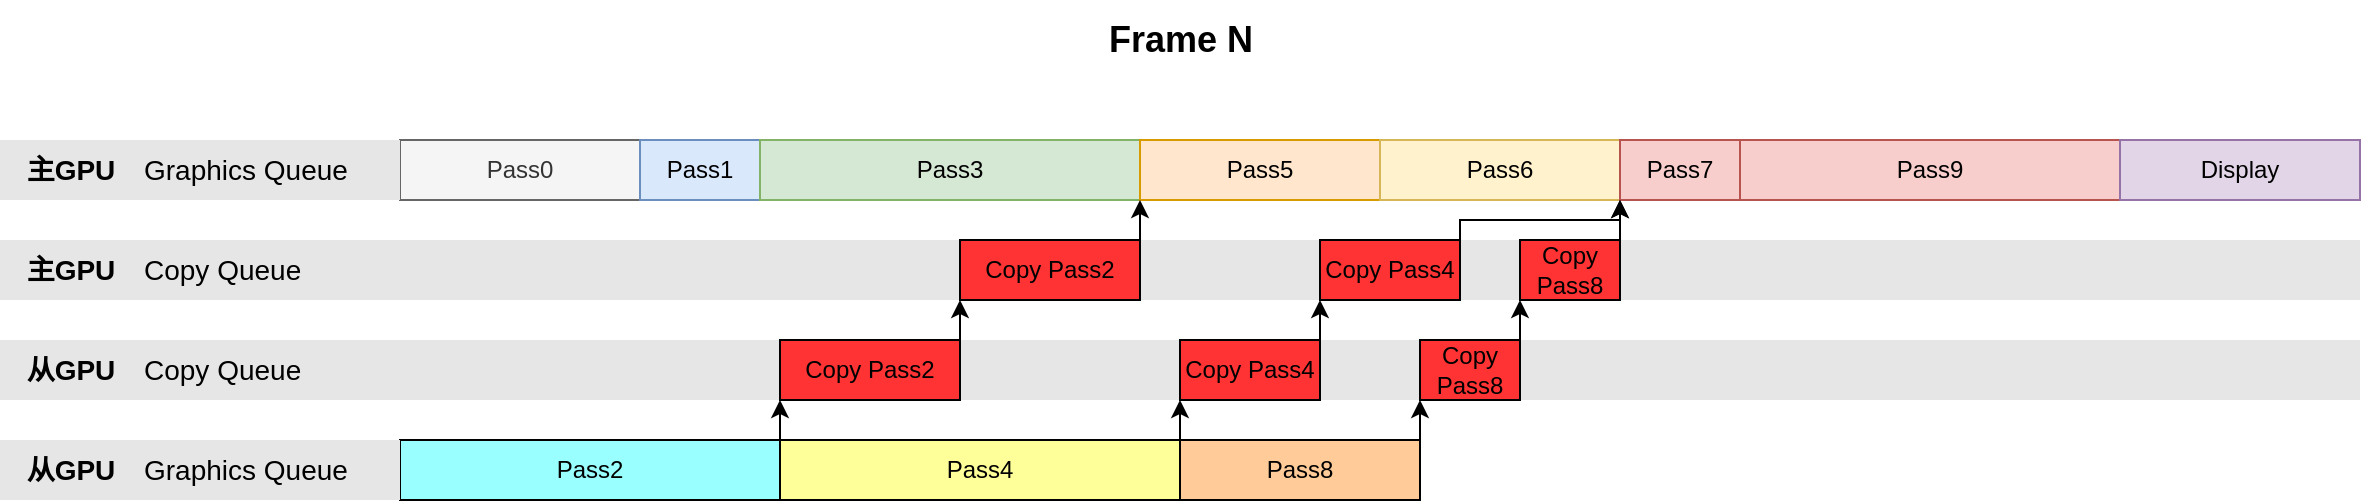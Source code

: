 <mxfile version="24.1.0" type="github">
  <diagram name="第 1 页" id="W9WQcyDblY8BYKCmj8dJ">
    <mxGraphModel dx="1728" dy="889" grid="1" gridSize="10" guides="1" tooltips="1" connect="1" arrows="1" fold="1" page="1" pageScale="1" pageWidth="2339" pageHeight="3300" math="0" shadow="0">
      <root>
        <mxCell id="0" />
        <mxCell id="1" parent="0" />
        <mxCell id="ufHINzM9x3mb9llRD8_A-1" value="Pass0" style="rounded=0;whiteSpace=wrap;html=1;fillColor=#f5f5f5;fontColor=#333333;strokeColor=#666666;" vertex="1" parent="1">
          <mxGeometry x="200" y="250" width="120" height="30" as="geometry" />
        </mxCell>
        <mxCell id="ufHINzM9x3mb9llRD8_A-2" value="Pass1" style="rounded=0;whiteSpace=wrap;html=1;fillColor=#dae8fc;strokeColor=#6c8ebf;" vertex="1" parent="1">
          <mxGeometry x="320" y="250" width="60" height="30" as="geometry" />
        </mxCell>
        <mxCell id="ufHINzM9x3mb9llRD8_A-3" value="Pass3" style="rounded=0;whiteSpace=wrap;html=1;fillColor=#d5e8d4;strokeColor=#82b366;" vertex="1" parent="1">
          <mxGeometry x="380" y="250" width="190" height="30" as="geometry" />
        </mxCell>
        <mxCell id="ufHINzM9x3mb9llRD8_A-6" value="Pass5" style="rounded=0;whiteSpace=wrap;html=1;fillColor=#ffe6cc;strokeColor=#d79b00;" vertex="1" parent="1">
          <mxGeometry x="570" y="250" width="120" height="30" as="geometry" />
        </mxCell>
        <mxCell id="ufHINzM9x3mb9llRD8_A-7" value="Pass6" style="rounded=0;whiteSpace=wrap;html=1;fillColor=#fff2cc;strokeColor=#d6b656;" vertex="1" parent="1">
          <mxGeometry x="690" y="250" width="120" height="30" as="geometry" />
        </mxCell>
        <mxCell id="ufHINzM9x3mb9llRD8_A-8" value="Pass7" style="rounded=0;whiteSpace=wrap;html=1;fillColor=#f8cecc;strokeColor=#b85450;" vertex="1" parent="1">
          <mxGeometry x="810" y="250" width="60" height="30" as="geometry" />
        </mxCell>
        <mxCell id="ufHINzM9x3mb9llRD8_A-9" value="Pass9" style="rounded=0;whiteSpace=wrap;html=1;fillColor=#f8cecc;strokeColor=#b85450;" vertex="1" parent="1">
          <mxGeometry x="870" y="250" width="190" height="30" as="geometry" />
        </mxCell>
        <mxCell id="ufHINzM9x3mb9llRD8_A-10" value="Display" style="rounded=0;whiteSpace=wrap;html=1;fillColor=#e1d5e7;strokeColor=#9673a6;" vertex="1" parent="1">
          <mxGeometry x="1060" y="250" width="120" height="30" as="geometry" />
        </mxCell>
        <mxCell id="ufHINzM9x3mb9llRD8_A-11" value="Pass2" style="rounded=0;whiteSpace=wrap;html=1;fillColor=#99FFFF;" vertex="1" parent="1">
          <mxGeometry x="200" y="400" width="190" height="30" as="geometry" />
        </mxCell>
        <mxCell id="ufHINzM9x3mb9llRD8_A-12" value="Pass4" style="rounded=0;whiteSpace=wrap;html=1;fillColor=#FFFF99;" vertex="1" parent="1">
          <mxGeometry x="390" y="400" width="200" height="30" as="geometry" />
        </mxCell>
        <mxCell id="ufHINzM9x3mb9llRD8_A-13" value="Pass8" style="rounded=0;whiteSpace=wrap;html=1;fillColor=#FFCC99;" vertex="1" parent="1">
          <mxGeometry x="590" y="400" width="120" height="30" as="geometry" />
        </mxCell>
        <mxCell id="ufHINzM9x3mb9llRD8_A-23" value="&lt;font style=&quot;font-size: 14px;&quot;&gt;&lt;b style=&quot;&quot;&gt;主GPU&lt;/b&gt;&lt;/font&gt;" style="text;html=1;align=center;verticalAlign=middle;resizable=0;points=[];autosize=1;strokeColor=none;fillColor=#E6E6E6;gradientColor=none;" vertex="1" parent="1">
          <mxGeometry y="250" width="70" height="30" as="geometry" />
        </mxCell>
        <mxCell id="ufHINzM9x3mb9llRD8_A-24" value="&lt;font style=&quot;font-size: 14px;&quot;&gt;Graphics Queue&lt;/font&gt;" style="text;html=1;align=left;verticalAlign=middle;resizable=0;points=[];autosize=1;strokeColor=none;fillColor=#E6E6E6;" vertex="1" parent="1">
          <mxGeometry x="70" y="250" width="130" height="30" as="geometry" />
        </mxCell>
        <mxCell id="ufHINzM9x3mb9llRD8_A-25" value="&lt;font style=&quot;font-size: 14px;&quot;&gt;&lt;b style=&quot;&quot;&gt;主GPU&lt;/b&gt;&lt;/font&gt;" style="text;html=1;align=center;verticalAlign=middle;resizable=0;points=[];autosize=1;strokeColor=none;fillColor=#E6E6E6;gradientColor=none;" vertex="1" parent="1">
          <mxGeometry y="300" width="70" height="30" as="geometry" />
        </mxCell>
        <mxCell id="ufHINzM9x3mb9llRD8_A-26" value="&lt;font style=&quot;font-size: 14px;&quot;&gt;Copy&lt;/font&gt;&lt;span style=&quot;font-size: 14px; background-color: initial;&quot;&gt;&amp;nbsp;Queue&amp;nbsp; &amp;nbsp; &amp;nbsp; &amp;nbsp; &amp;nbsp; &amp;nbsp; &amp;nbsp; &amp;nbsp; &amp;nbsp; &amp;nbsp; &amp;nbsp; &amp;nbsp; &amp;nbsp; &amp;nbsp; &amp;nbsp; &amp;nbsp; &amp;nbsp; &amp;nbsp; &amp;nbsp; &amp;nbsp;&amp;nbsp;&lt;/span&gt;&lt;span style=&quot;font-size: 14px;&quot;&gt;&amp;nbsp;&amp;nbsp; &amp;nbsp; &amp;nbsp; &amp;nbsp; &amp;nbsp; &amp;nbsp; &amp;nbsp; &amp;nbsp; &amp;nbsp; &amp;nbsp; &amp;nbsp; &amp;nbsp; &amp;nbsp; &amp;nbsp; &amp;nbsp; &amp;nbsp; &amp;nbsp;&amp;nbsp;&lt;/span&gt;&lt;span style=&quot;font-size: 14px;&quot;&gt;&amp;nbsp;&amp;nbsp; &amp;nbsp; &amp;nbsp; &amp;nbsp; &amp;nbsp; &amp;nbsp; &amp;nbsp; &amp;nbsp; &amp;nbsp; &amp;nbsp; &amp;nbsp; &amp;nbsp; &amp;nbsp; &amp;nbsp; &amp;nbsp; &amp;nbsp; &amp;nbsp;&amp;nbsp;&lt;/span&gt;&lt;span style=&quot;font-size: 14px;&quot;&gt;&amp;nbsp;&amp;nbsp; &amp;nbsp; &amp;nbsp; &amp;nbsp; &amp;nbsp; &amp;nbsp; &amp;nbsp; &amp;nbsp; &amp;nbsp; &amp;nbsp; &amp;nbsp; &amp;nbsp; &amp;nbsp; &amp;nbsp; &amp;nbsp; &amp;nbsp; &amp;nbsp;&amp;nbsp;&lt;/span&gt;&lt;span style=&quot;font-size: 14px;&quot;&gt;&amp;nbsp;&amp;nbsp; &amp;nbsp; &amp;nbsp; &amp;nbsp; &amp;nbsp; &amp;nbsp; &amp;nbsp; &amp;nbsp; &amp;nbsp; &amp;nbsp; &amp;nbsp; &amp;nbsp; &amp;nbsp; &amp;nbsp; &amp;nbsp; &amp;nbsp; &amp;nbsp;&amp;nbsp;&lt;/span&gt;&lt;span style=&quot;font-size: 14px;&quot;&gt;&amp;nbsp;&amp;nbsp; &amp;nbsp; &amp;nbsp; &amp;nbsp; &amp;nbsp; &amp;nbsp; &amp;nbsp; &amp;nbsp; &amp;nbsp; &amp;nbsp; &amp;nbsp; &amp;nbsp; &amp;nbsp; &amp;nbsp; &amp;nbsp; &amp;nbsp; &amp;nbsp;&amp;nbsp;&lt;/span&gt;&lt;span style=&quot;font-size: 14px;&quot;&gt;&amp;nbsp; &amp;nbsp; &amp;nbsp; &amp;nbsp; &amp;nbsp; &amp;nbsp; &amp;nbsp; &amp;nbsp; &amp;nbsp; &amp;nbsp; &amp;nbsp; &amp;nbsp; &amp;nbsp; &amp;nbsp; &amp;nbsp; &amp;nbsp; &amp;nbsp; &amp;nbsp; &amp;nbsp; &amp;nbsp;&amp;nbsp;&lt;/span&gt;&lt;span style=&quot;font-size: 14px;&quot;&gt;&amp;nbsp; &amp;nbsp; &amp;nbsp;&lt;/span&gt;" style="text;html=1;align=left;verticalAlign=middle;resizable=0;points=[];autosize=1;strokeColor=none;fillColor=#E6E6E6;" vertex="1" parent="1">
          <mxGeometry x="70" y="300" width="1110" height="30" as="geometry" />
        </mxCell>
        <mxCell id="ufHINzM9x3mb9llRD8_A-15" value="Copy Pass2" style="rounded=0;whiteSpace=wrap;html=1;fillColor=#FF3333;" vertex="1" parent="1">
          <mxGeometry x="480" y="300" width="90" height="30" as="geometry" />
        </mxCell>
        <mxCell id="ufHINzM9x3mb9llRD8_A-22" value="" style="endArrow=classic;html=1;rounded=0;exitX=1;exitY=0;exitDx=0;exitDy=0;entryX=0;entryY=1;entryDx=0;entryDy=0;" edge="1" parent="1" source="ufHINzM9x3mb9llRD8_A-14" target="ufHINzM9x3mb9llRD8_A-15">
          <mxGeometry width="50" height="50" relative="1" as="geometry">
            <mxPoint x="510" y="450" as="sourcePoint" />
            <mxPoint x="560" y="400" as="targetPoint" />
          </mxGeometry>
        </mxCell>
        <mxCell id="ufHINzM9x3mb9llRD8_A-27" value="&lt;font style=&quot;font-size: 14px;&quot;&gt;&lt;b style=&quot;&quot;&gt;从GPU&lt;/b&gt;&lt;/font&gt;" style="text;html=1;align=center;verticalAlign=middle;resizable=0;points=[];autosize=1;strokeColor=none;fillColor=#E6E6E6;gradientColor=none;" vertex="1" parent="1">
          <mxGeometry y="400" width="70" height="30" as="geometry" />
        </mxCell>
        <mxCell id="ufHINzM9x3mb9llRD8_A-28" value="&lt;font style=&quot;font-size: 14px;&quot;&gt;Graphics Queue&lt;/font&gt;" style="text;html=1;align=left;verticalAlign=middle;resizable=0;points=[];autosize=1;strokeColor=none;fillColor=#E6E6E6;" vertex="1" parent="1">
          <mxGeometry x="70" y="400" width="130" height="30" as="geometry" />
        </mxCell>
        <mxCell id="ufHINzM9x3mb9llRD8_A-29" value="Copy Pass4" style="rounded=0;whiteSpace=wrap;html=1;fillColor=#FF3333;" vertex="1" parent="1">
          <mxGeometry x="660" y="300" width="70" height="30" as="geometry" />
        </mxCell>
        <mxCell id="ufHINzM9x3mb9llRD8_A-30" value="Copy Pass8" style="rounded=0;whiteSpace=wrap;html=1;fillColor=#FF3333;" vertex="1" parent="1">
          <mxGeometry x="760" y="300" width="50" height="30" as="geometry" />
        </mxCell>
        <mxCell id="ufHINzM9x3mb9llRD8_A-32" value="&lt;font style=&quot;font-size: 14px;&quot;&gt;&lt;b style=&quot;&quot;&gt;从GPU&lt;/b&gt;&lt;/font&gt;" style="text;html=1;align=center;verticalAlign=middle;resizable=0;points=[];autosize=1;strokeColor=none;fillColor=#E6E6E6;gradientColor=none;" vertex="1" parent="1">
          <mxGeometry y="350" width="70" height="30" as="geometry" />
        </mxCell>
        <mxCell id="ufHINzM9x3mb9llRD8_A-33" value="&lt;font style=&quot;font-size: 14px;&quot;&gt;Copy&lt;/font&gt;&lt;span style=&quot;font-size: 14px; background-color: initial;&quot;&gt;&amp;nbsp;Queue&amp;nbsp; &amp;nbsp; &amp;nbsp; &amp;nbsp; &amp;nbsp; &amp;nbsp; &amp;nbsp; &amp;nbsp; &amp;nbsp; &amp;nbsp; &amp;nbsp; &amp;nbsp; &amp;nbsp; &amp;nbsp; &amp;nbsp; &amp;nbsp; &amp;nbsp; &amp;nbsp; &amp;nbsp; &amp;nbsp;&amp;nbsp;&lt;/span&gt;&lt;span style=&quot;font-size: 14px;&quot;&gt;&amp;nbsp;&amp;nbsp; &amp;nbsp; &amp;nbsp; &amp;nbsp; &amp;nbsp; &amp;nbsp; &amp;nbsp; &amp;nbsp; &amp;nbsp; &amp;nbsp; &amp;nbsp; &amp;nbsp; &amp;nbsp; &amp;nbsp; &amp;nbsp; &amp;nbsp; &amp;nbsp;&amp;nbsp;&lt;/span&gt;&lt;span style=&quot;font-size: 14px;&quot;&gt;&amp;nbsp;&amp;nbsp; &amp;nbsp; &amp;nbsp; &amp;nbsp; &amp;nbsp; &amp;nbsp; &amp;nbsp; &amp;nbsp; &amp;nbsp; &amp;nbsp; &amp;nbsp; &amp;nbsp; &amp;nbsp; &amp;nbsp; &amp;nbsp; &amp;nbsp; &amp;nbsp;&amp;nbsp;&lt;/span&gt;&lt;span style=&quot;font-size: 14px;&quot;&gt;&amp;nbsp;&amp;nbsp; &amp;nbsp; &amp;nbsp; &amp;nbsp; &amp;nbsp; &amp;nbsp; &amp;nbsp; &amp;nbsp; &amp;nbsp; &amp;nbsp; &amp;nbsp; &amp;nbsp; &amp;nbsp; &amp;nbsp; &amp;nbsp; &amp;nbsp; &amp;nbsp;&amp;nbsp;&lt;/span&gt;&lt;span style=&quot;font-size: 14px;&quot;&gt;&amp;nbsp;&amp;nbsp; &amp;nbsp; &amp;nbsp; &amp;nbsp; &amp;nbsp; &amp;nbsp; &amp;nbsp; &amp;nbsp; &amp;nbsp; &amp;nbsp; &amp;nbsp; &amp;nbsp; &amp;nbsp; &amp;nbsp; &amp;nbsp; &amp;nbsp; &amp;nbsp;&amp;nbsp;&lt;/span&gt;&lt;span style=&quot;font-size: 14px;&quot;&gt;&amp;nbsp;&amp;nbsp; &amp;nbsp; &amp;nbsp; &amp;nbsp; &amp;nbsp; &amp;nbsp; &amp;nbsp; &amp;nbsp; &amp;nbsp; &amp;nbsp; &amp;nbsp; &amp;nbsp; &amp;nbsp; &amp;nbsp; &amp;nbsp; &amp;nbsp; &amp;nbsp;&amp;nbsp;&lt;/span&gt;&lt;span style=&quot;font-size: 14px;&quot;&gt;&amp;nbsp; &amp;nbsp; &amp;nbsp; &amp;nbsp; &amp;nbsp; &amp;nbsp; &amp;nbsp; &amp;nbsp; &amp;nbsp; &amp;nbsp; &amp;nbsp; &amp;nbsp; &amp;nbsp; &amp;nbsp; &amp;nbsp; &amp;nbsp; &amp;nbsp; &amp;nbsp; &amp;nbsp;&lt;/span&gt;&lt;span style=&quot;font-size: 14px;&quot;&gt;&amp;nbsp; &amp;nbsp; &amp;nbsp; &amp;nbsp;&lt;/span&gt;" style="text;html=1;align=left;verticalAlign=middle;resizable=0;points=[];autosize=1;strokeColor=none;fillColor=#E6E6E6;" vertex="1" parent="1">
          <mxGeometry x="70" y="350" width="1110" height="30" as="geometry" />
        </mxCell>
        <mxCell id="ufHINzM9x3mb9llRD8_A-16" value="Copy Pass4" style="rounded=0;whiteSpace=wrap;html=1;fillColor=#FF3333;" vertex="1" parent="1">
          <mxGeometry x="590" y="350" width="70" height="30" as="geometry" />
        </mxCell>
        <mxCell id="ufHINzM9x3mb9llRD8_A-20" value="Copy Pass8" style="rounded=0;whiteSpace=wrap;html=1;fillColor=#FF3333;" vertex="1" parent="1">
          <mxGeometry x="710" y="350" width="50" height="30" as="geometry" />
        </mxCell>
        <mxCell id="ufHINzM9x3mb9llRD8_A-14" value="Copy Pass2" style="rounded=0;whiteSpace=wrap;html=1;fillColor=#FF3333;" vertex="1" parent="1">
          <mxGeometry x="390" y="350" width="90" height="30" as="geometry" />
        </mxCell>
        <mxCell id="ufHINzM9x3mb9llRD8_A-34" value="" style="endArrow=classic;html=1;rounded=0;exitX=1;exitY=0;exitDx=0;exitDy=0;entryX=0;entryY=1;entryDx=0;entryDy=0;" edge="1" parent="1" source="ufHINzM9x3mb9llRD8_A-16" target="ufHINzM9x3mb9llRD8_A-29">
          <mxGeometry width="50" height="50" relative="1" as="geometry">
            <mxPoint x="730.0" y="400.0" as="sourcePoint" />
            <mxPoint x="993.15" y="599.01" as="targetPoint" />
          </mxGeometry>
        </mxCell>
        <mxCell id="ufHINzM9x3mb9llRD8_A-35" value="" style="endArrow=classic;html=1;rounded=0;exitX=1;exitY=0;exitDx=0;exitDy=0;entryX=0;entryY=1;entryDx=0;entryDy=0;" edge="1" parent="1" source="ufHINzM9x3mb9llRD8_A-11" target="ufHINzM9x3mb9llRD8_A-14">
          <mxGeometry width="50" height="50" relative="1" as="geometry">
            <mxPoint x="360" y="390" as="sourcePoint" />
            <mxPoint x="410" y="340" as="targetPoint" />
          </mxGeometry>
        </mxCell>
        <mxCell id="ufHINzM9x3mb9llRD8_A-36" value="" style="endArrow=classic;html=1;rounded=0;exitX=0;exitY=0;exitDx=0;exitDy=0;entryX=0;entryY=1;entryDx=0;entryDy=0;" edge="1" parent="1" source="ufHINzM9x3mb9llRD8_A-13" target="ufHINzM9x3mb9llRD8_A-16">
          <mxGeometry width="50" height="50" relative="1" as="geometry">
            <mxPoint x="560" y="390" as="sourcePoint" />
            <mxPoint x="610" y="340" as="targetPoint" />
          </mxGeometry>
        </mxCell>
        <mxCell id="ufHINzM9x3mb9llRD8_A-37" value="" style="endArrow=classic;html=1;rounded=0;exitX=1;exitY=0;exitDx=0;exitDy=0;entryX=0;entryY=1;entryDx=0;entryDy=0;" edge="1" parent="1" source="ufHINzM9x3mb9llRD8_A-13" target="ufHINzM9x3mb9llRD8_A-20">
          <mxGeometry width="50" height="50" relative="1" as="geometry">
            <mxPoint x="750" y="440" as="sourcePoint" />
            <mxPoint x="800" y="390" as="targetPoint" />
          </mxGeometry>
        </mxCell>
        <mxCell id="ufHINzM9x3mb9llRD8_A-38" value="" style="endArrow=classic;html=1;rounded=0;exitX=1;exitY=0;exitDx=0;exitDy=0;entryX=0;entryY=1;entryDx=0;entryDy=0;" edge="1" parent="1" source="ufHINzM9x3mb9llRD8_A-20" target="ufHINzM9x3mb9llRD8_A-30">
          <mxGeometry width="50" height="50" relative="1" as="geometry">
            <mxPoint x="780" y="430" as="sourcePoint" />
            <mxPoint x="830" y="380" as="targetPoint" />
          </mxGeometry>
        </mxCell>
        <mxCell id="ufHINzM9x3mb9llRD8_A-39" value="" style="endArrow=classic;html=1;rounded=0;exitX=1;exitY=0;exitDx=0;exitDy=0;entryX=0;entryY=1;entryDx=0;entryDy=0;" edge="1" parent="1" source="ufHINzM9x3mb9llRD8_A-15" target="ufHINzM9x3mb9llRD8_A-6">
          <mxGeometry width="50" height="50" relative="1" as="geometry">
            <mxPoint x="510" y="210" as="sourcePoint" />
            <mxPoint x="560" y="160" as="targetPoint" />
          </mxGeometry>
        </mxCell>
        <mxCell id="ufHINzM9x3mb9llRD8_A-40" value="" style="endArrow=classic;html=1;rounded=0;exitX=1;exitY=0;exitDx=0;exitDy=0;entryX=1;entryY=1;entryDx=0;entryDy=0;" edge="1" parent="1" source="ufHINzM9x3mb9llRD8_A-29" target="ufHINzM9x3mb9llRD8_A-7">
          <mxGeometry width="50" height="50" relative="1" as="geometry">
            <mxPoint x="770" y="240" as="sourcePoint" />
            <mxPoint x="820" y="190" as="targetPoint" />
            <Array as="points">
              <mxPoint x="730" y="290" />
              <mxPoint x="810" y="290" />
            </Array>
          </mxGeometry>
        </mxCell>
        <mxCell id="ufHINzM9x3mb9llRD8_A-41" value="" style="endArrow=classic;html=1;rounded=0;exitX=1;exitY=0;exitDx=0;exitDy=0;entryX=0;entryY=1;entryDx=0;entryDy=0;" edge="1" parent="1" source="ufHINzM9x3mb9llRD8_A-30" target="ufHINzM9x3mb9llRD8_A-8">
          <mxGeometry width="50" height="50" relative="1" as="geometry">
            <mxPoint x="850" y="370" as="sourcePoint" />
            <mxPoint x="900" y="320" as="targetPoint" />
          </mxGeometry>
        </mxCell>
        <mxCell id="ufHINzM9x3mb9llRD8_A-42" value="&lt;b&gt;&lt;font style=&quot;font-size: 18px;&quot;&gt;Frame N&lt;/font&gt;&lt;/b&gt;" style="text;html=1;align=center;verticalAlign=middle;resizable=0;points=[];autosize=1;strokeColor=none;fillColor=none;" vertex="1" parent="1">
          <mxGeometry x="540" y="180" width="100" height="40" as="geometry" />
        </mxCell>
      </root>
    </mxGraphModel>
  </diagram>
</mxfile>
